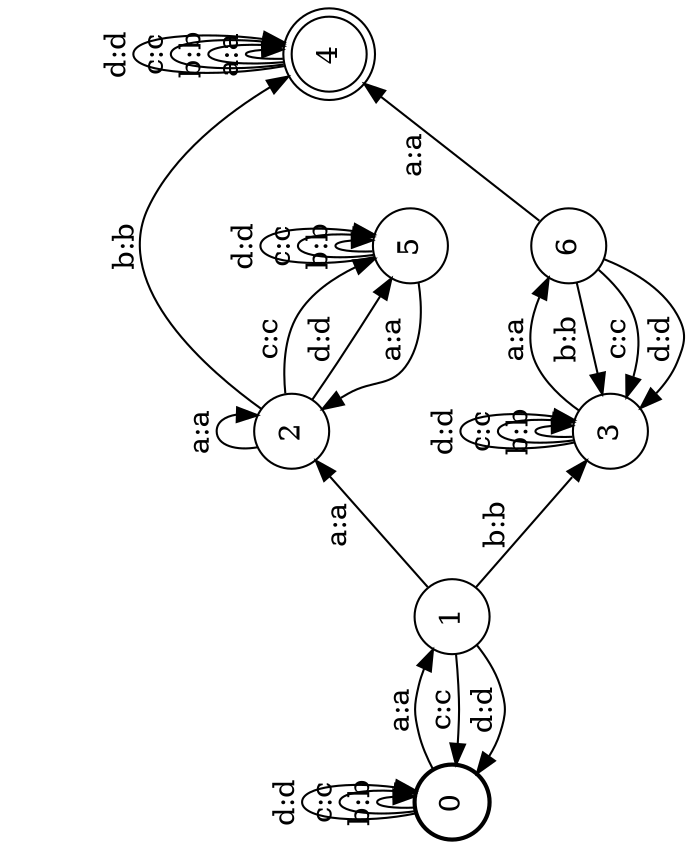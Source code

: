 digraph FST {
rankdir = LR;
size = "8.5,11";
label = "";
center = 1;
orientation = Landscape;
ranksep = "0.4";
nodesep = "0.25";
0 [label = "0", shape = circle, style = bold, fontsize = 14]
	0 -> 1 [label = "a:a", fontsize = 14];
	0 -> 0 [label = "b:b", fontsize = 14];
	0 -> 0 [label = "c:c", fontsize = 14];
	0 -> 0 [label = "d:d", fontsize = 14];
1 [label = "1", shape = circle, style = solid, fontsize = 14]
	1 -> 2 [label = "a:a", fontsize = 14];
	1 -> 3 [label = "b:b", fontsize = 14];
	1 -> 0 [label = "c:c", fontsize = 14];
	1 -> 0 [label = "d:d", fontsize = 14];
2 [label = "2", shape = circle, style = solid, fontsize = 14]
	2 -> 2 [label = "a:a", fontsize = 14];
	2 -> 4 [label = "b:b", fontsize = 14];
	2 -> 5 [label = "c:c", fontsize = 14];
	2 -> 5 [label = "d:d", fontsize = 14];
3 [label = "3", shape = circle, style = solid, fontsize = 14]
	3 -> 6 [label = "a:a", fontsize = 14];
	3 -> 3 [label = "b:b", fontsize = 14];
	3 -> 3 [label = "c:c", fontsize = 14];
	3 -> 3 [label = "d:d", fontsize = 14];
4 [label = "4", shape = doublecircle, style = solid, fontsize = 14]
	4 -> 4 [label = "a:a", fontsize = 14];
	4 -> 4 [label = "b:b", fontsize = 14];
	4 -> 4 [label = "c:c", fontsize = 14];
	4 -> 4 [label = "d:d", fontsize = 14];
5 [label = "5", shape = circle, style = solid, fontsize = 14]
	5 -> 2 [label = "a:a", fontsize = 14];
	5 -> 5 [label = "b:b", fontsize = 14];
	5 -> 5 [label = "c:c", fontsize = 14];
	5 -> 5 [label = "d:d", fontsize = 14];
6 [label = "6", shape = circle, style = solid, fontsize = 14]
	6 -> 4 [label = "a:a", fontsize = 14];
	6 -> 3 [label = "b:b", fontsize = 14];
	6 -> 3 [label = "c:c", fontsize = 14];
	6 -> 3 [label = "d:d", fontsize = 14];
}
